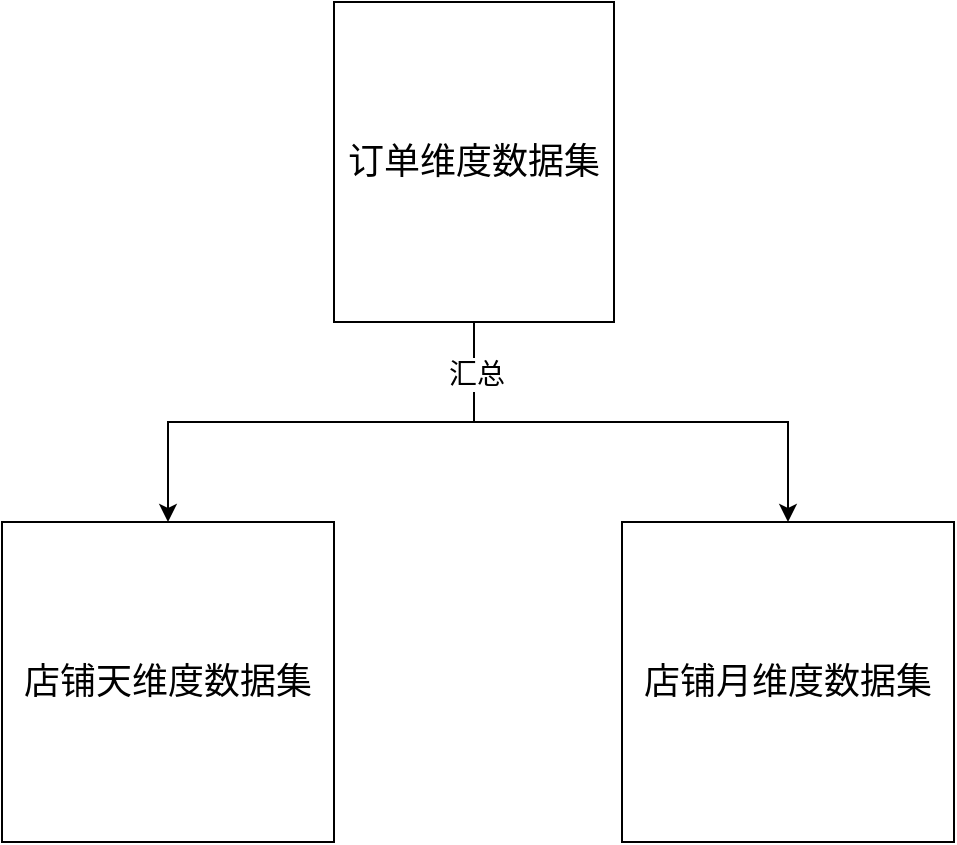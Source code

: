 <mxfile version="22.1.9" type="github">
  <diagram name="第 1 页" id="KKqlR6FgB6_UbVZdChz9">
    <mxGraphModel dx="1014" dy="514" grid="1" gridSize="10" guides="1" tooltips="1" connect="1" arrows="1" fold="1" page="1" pageScale="1" pageWidth="827" pageHeight="1169" math="0" shadow="0">
      <root>
        <mxCell id="0" />
        <mxCell id="1" parent="0" />
        <mxCell id="1O9akU2l36xOs_Ss0mPB-57" style="edgeStyle=orthogonalEdgeStyle;rounded=0;orthogonalLoop=1;jettySize=auto;html=1;entryX=0.5;entryY=0;entryDx=0;entryDy=0;" edge="1" parent="1" source="1O9akU2l36xOs_Ss0mPB-53" target="1O9akU2l36xOs_Ss0mPB-56">
          <mxGeometry relative="1" as="geometry" />
        </mxCell>
        <mxCell id="1O9akU2l36xOs_Ss0mPB-58" style="edgeStyle=orthogonalEdgeStyle;rounded=0;orthogonalLoop=1;jettySize=auto;html=1;exitX=0.5;exitY=1;exitDx=0;exitDy=0;" edge="1" parent="1" source="1O9akU2l36xOs_Ss0mPB-53" target="1O9akU2l36xOs_Ss0mPB-54">
          <mxGeometry relative="1" as="geometry" />
        </mxCell>
        <mxCell id="1O9akU2l36xOs_Ss0mPB-59" value="&lt;font style=&quot;font-size: 14px;&quot;&gt;汇总&lt;/font&gt;" style="edgeLabel;html=1;align=center;verticalAlign=middle;resizable=0;points=[];" vertex="1" connectable="0" parent="1O9akU2l36xOs_Ss0mPB-58">
          <mxGeometry x="-0.799" y="1" relative="1" as="geometry">
            <mxPoint as="offset" />
          </mxGeometry>
        </mxCell>
        <mxCell id="1O9akU2l36xOs_Ss0mPB-53" value="&lt;font style=&quot;font-size: 18px;&quot;&gt;订单维度数据集&lt;/font&gt;" style="rounded=0;whiteSpace=wrap;html=1;" vertex="1" parent="1">
          <mxGeometry x="216" y="50" width="140" height="160" as="geometry" />
        </mxCell>
        <mxCell id="1O9akU2l36xOs_Ss0mPB-54" value="&lt;font style=&quot;font-size: 18px;&quot;&gt;店铺月维度数据集&lt;/font&gt;" style="rounded=0;whiteSpace=wrap;html=1;" vertex="1" parent="1">
          <mxGeometry x="360" y="310" width="166" height="160" as="geometry" />
        </mxCell>
        <mxCell id="1O9akU2l36xOs_Ss0mPB-56" value="&lt;font style=&quot;font-size: 18px;&quot;&gt;店铺天维度数据集&lt;/font&gt;" style="rounded=0;whiteSpace=wrap;html=1;" vertex="1" parent="1">
          <mxGeometry x="50" y="310" width="166" height="160" as="geometry" />
        </mxCell>
      </root>
    </mxGraphModel>
  </diagram>
</mxfile>
